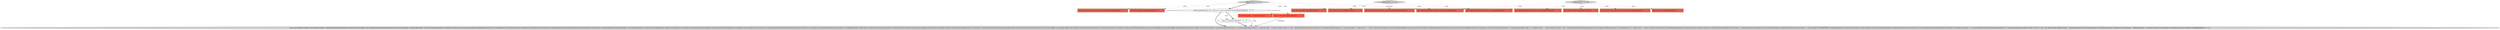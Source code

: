 digraph {
12 [style = filled, label = "return new Indexer(){public void begin(){}public void partitionDelete(DeletionTime deletionTime){}public void rangeTombstone(RangeTombstone tombstone){}public void insertRow(Row row){if (isPrimaryKeyIndex()) {indexPrimaryKey(row.clustering(),getPrimaryKeyIndexLiveness(row),row.deletion())}{if (indexedColumn.isComplex()) indexCells(row.clustering(),row.getComplexColumnData(indexedColumn))indexCell(row.clustering(),row.getCell(indexedColumn))}}public void removeRow(Row row){if (isPrimaryKeyIndex()) indexPrimaryKey(row.clustering(),row.primaryKeyLivenessInfo(),row.deletion())if (indexedColumn.isComplex()) removeCells(row.clustering(),row.getComplexColumnData(indexedColumn))removeCell(row.clustering(),row.getCell(indexedColumn))}public void updateRow(Row oldRow,Row newRow){if (isPrimaryKeyIndex()) indexPrimaryKey(newRow.clustering(),newRow.primaryKeyLivenessInfo(),newRow.deletion())if (indexedColumn.isComplex()) {indexCells(newRow.clustering(),newRow.getComplexColumnData(indexedColumn))removeCells(oldRow.clustering(),oldRow.getComplexColumnData(indexedColumn))}{indexCell(newRow.clustering(),newRow.getCell(indexedColumn))removeCell(oldRow.clustering(),oldRow.getCell(indexedColumn))}}public void finish(){}private void indexCells(Clustering<?> clustering,Iterable<Cell<?>> cells){if (cells == null) returnfor (Cell<?> cell : cells)indexCell(clustering,cell)}private void indexCell(Clustering<?> clustering,Cell<?> cell){if (cell == null || !cell.isLive(nowInSec)) returninsert(key.getKey(),clustering,cell,LivenessInfo.withExpirationTime(cell.timestamp(),cell.ttl(),cell.localDeletionTime()),ctx)}private void removeCells(Clustering<?> clustering,Iterable<Cell<?>> cells){if (cells == null) returnfor (Cell<?> cell : cells)removeCell(clustering,cell)}private void removeCell(Clustering<?> clustering,Cell<?> cell){if (cell == null || !cell.isLive(nowInSec)) returndelete(key.getKey(),clustering,cell,ctx,nowInSec)}private void indexPrimaryKey(final Clustering<?> clustering,final LivenessInfo liveness,final Row.Deletion deletion){if (liveness.timestamp() != LivenessInfo.NO_TIMESTAMP) insert(key.getKey(),clustering,null,liveness,ctx)if (!deletion.isLive()) delete(key.getKey(),clustering,deletion.time(),ctx)}private LivenessInfo getPrimaryKeyIndexLiveness(Row row){long timestamp = row.primaryKeyLivenessInfo().timestamp()int ttl = row.primaryKeyLivenessInfo().ttl()for (Cell<?> cell : row.cells()){long cellTimestamp = cell.timestamp()if (cell.isLive(nowInSec)) {if (cellTimestamp > timestamp) {timestamp = cellTimestampttl = cell.ttl()}}}return LivenessInfo.create(timestamp,ttl,nowInSec)}}@@@4@@@['0', '0', '1']", fillcolor = lightgray, shape = ellipse image = "AAA0AAABBB3BBB"];
16 [style = filled, label = "final WriteContext ctx@@@2@@@['0', '0', '1']", fillcolor = tomato, shape = box image = "AAA0AAABBB3BBB"];
18 [style = filled, label = "final int nowInSec@@@2@@@['0', '0', '1']", fillcolor = tomato, shape = box image = "AAA0AAABBB3BBB"];
13 [style = filled, label = "!isPrimaryKeyIndex() && !columns.contains(indexedColumn)@@@3@@@['0', '0', '1']", fillcolor = white, shape = diamond image = "AAA0AAABBB3BBB"];
5 [style = filled, label = "final RegularAndStaticColumns columns@@@2@@@['1', '1', '1']", fillcolor = tomato, shape = box image = "AAA0AAABBB1BBB"];
3 [style = filled, label = "final RegularAndStaticColumns columns@@@2@@@['1', '0', '0']", fillcolor = tomato, shape = box image = "AAA0AAABBB1BBB"];
1 [style = filled, label = "final DecoratedKey key@@@2@@@['1', '0', '0']", fillcolor = tomato, shape = box image = "AAA0AAABBB1BBB"];
0 [style = filled, label = "final WriteContext ctx@@@2@@@['1', '0', '0']", fillcolor = tomato, shape = box image = "AAA0AAABBB1BBB"];
8 [style = filled, label = "final RegularAndStaticColumns columns@@@2@@@['0', '1', '0']", fillcolor = tomato, shape = box image = "AAA0AAABBB2BBB"];
15 [style = filled, label = "return null@@@3@@@['0', '0', '1']", fillcolor = white, shape = ellipse image = "AAA0AAABBB3BBB"];
17 [style = filled, label = "final IndexTransaction.Type transactionType@@@2@@@['0', '0', '1']", fillcolor = tomato, shape = box image = "AAA0AAABBB3BBB"];
11 [style = filled, label = "indexerFor['0', '0', '1']", fillcolor = lightgray, shape = diamond image = "AAA0AAABBB3BBB"];
4 [style = filled, label = "indexerFor['1', '0', '0']", fillcolor = lightgray, shape = diamond image = "AAA0AAABBB1BBB"];
7 [style = filled, label = "indexerFor['0', '1', '0']", fillcolor = lightgray, shape = diamond image = "AAA0AAABBB2BBB"];
9 [style = filled, label = "final DecoratedKey key@@@2@@@['0', '1', '0']", fillcolor = tomato, shape = box image = "AAA0AAABBB2BBB"];
6 [style = filled, label = "final IndexTransaction.Type transactionType@@@2@@@['0', '1', '0']", fillcolor = tomato, shape = box image = "AAA0AAABBB2BBB"];
2 [style = filled, label = "final IndexTransaction.Type transactionType@@@2@@@['1', '0', '0']", fillcolor = tomato, shape = box image = "AAA0AAABBB1BBB"];
14 [style = filled, label = "final DecoratedKey key@@@2@@@['0', '0', '1']", fillcolor = tomato, shape = box image = "AAA0AAABBB3BBB"];
10 [style = filled, label = "final int nowInSec@@@2@@@['0', '1', '0']", fillcolor = tomato, shape = box image = "AAA0AAABBB2BBB"];
18->12 [style = solid, label="nowInSec"];
16->12 [style = solid, label="ctx"];
13->15 [style = bold, label=""];
4->3 [style = dotted, label="true"];
15->12 [style = bold, label=""];
7->8 [style = dotted, label="true"];
7->10 [style = dotted, label="true"];
4->1 [style = dotted, label="true"];
4->0 [style = dotted, label="true"];
7->9 [style = dotted, label="true"];
11->17 [style = dotted, label="true"];
7->5 [style = dotted, label="true"];
11->16 [style = dotted, label="true"];
13->12 [style = bold, label=""];
11->14 [style = dotted, label="true"];
11->18 [style = dotted, label="true"];
11->13 [style = bold, label=""];
4->5 [style = dotted, label="true"];
13->15 [style = dotted, label="true"];
11->5 [style = dotted, label="true"];
4->2 [style = dotted, label="true"];
7->6 [style = dotted, label="true"];
}
